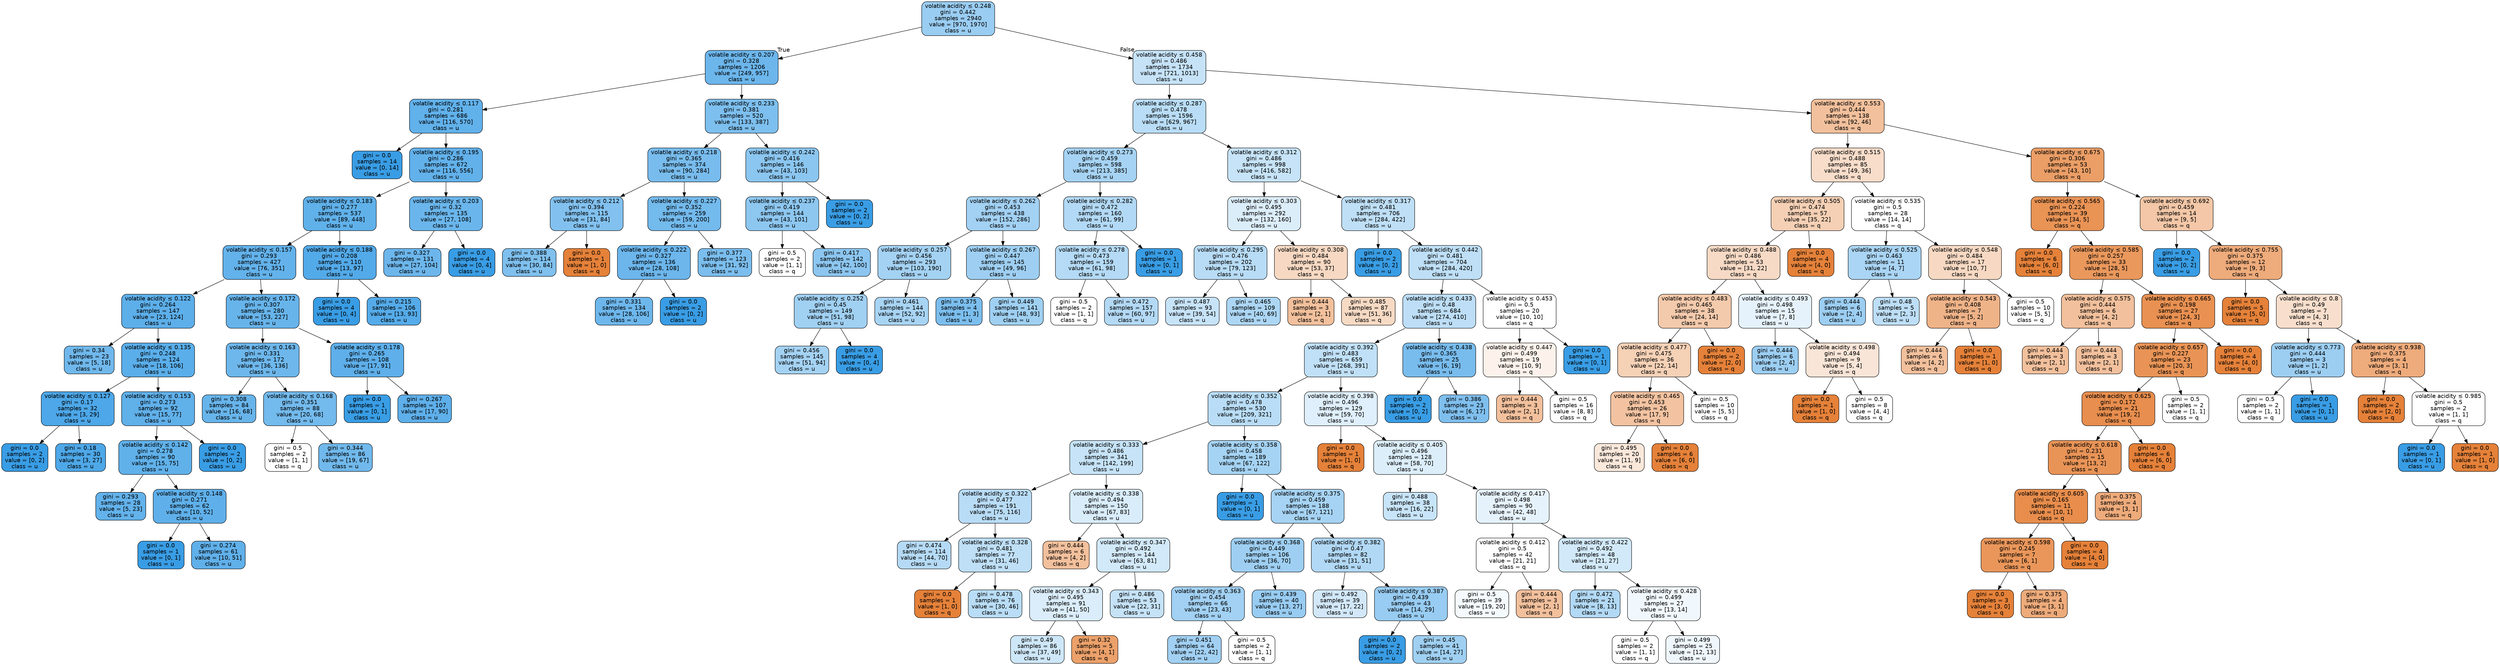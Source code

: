 digraph Tree {
node [shape=box, style="filled, rounded", color="black", fontname=helvetica] ;
edge [fontname=helvetica] ;
0 [label=<volatile acidity &le; 0.248<br/>gini = 0.442<br/>samples = 2940<br/>value = [970, 1970]<br/>class = u>, fillcolor="#399de581"] ;
1 [label=<volatile acidity &le; 0.207<br/>gini = 0.328<br/>samples = 1206<br/>value = [249, 957]<br/>class = u>, fillcolor="#399de5bd"] ;
0 -> 1 [labeldistance=2.5, labelangle=45, headlabel="True"] ;
2 [label=<volatile acidity &le; 0.117<br/>gini = 0.281<br/>samples = 686<br/>value = [116, 570]<br/>class = u>, fillcolor="#399de5cb"] ;
1 -> 2 ;
3 [label=<gini = 0.0<br/>samples = 14<br/>value = [0, 14]<br/>class = u>, fillcolor="#399de5ff"] ;
2 -> 3 ;
4 [label=<volatile acidity &le; 0.195<br/>gini = 0.286<br/>samples = 672<br/>value = [116, 556]<br/>class = u>, fillcolor="#399de5ca"] ;
2 -> 4 ;
5 [label=<volatile acidity &le; 0.183<br/>gini = 0.277<br/>samples = 537<br/>value = [89, 448]<br/>class = u>, fillcolor="#399de5cc"] ;
4 -> 5 ;
6 [label=<volatile acidity &le; 0.157<br/>gini = 0.293<br/>samples = 427<br/>value = [76, 351]<br/>class = u>, fillcolor="#399de5c8"] ;
5 -> 6 ;
7 [label=<volatile acidity &le; 0.122<br/>gini = 0.264<br/>samples = 147<br/>value = [23, 124]<br/>class = u>, fillcolor="#399de5d0"] ;
6 -> 7 ;
8 [label=<gini = 0.34<br/>samples = 23<br/>value = [5, 18]<br/>class = u>, fillcolor="#399de5b8"] ;
7 -> 8 ;
9 [label=<volatile acidity &le; 0.135<br/>gini = 0.248<br/>samples = 124<br/>value = [18, 106]<br/>class = u>, fillcolor="#399de5d4"] ;
7 -> 9 ;
10 [label=<volatile acidity &le; 0.127<br/>gini = 0.17<br/>samples = 32<br/>value = [3, 29]<br/>class = u>, fillcolor="#399de5e5"] ;
9 -> 10 ;
11 [label=<gini = 0.0<br/>samples = 2<br/>value = [0, 2]<br/>class = u>, fillcolor="#399de5ff"] ;
10 -> 11 ;
12 [label=<gini = 0.18<br/>samples = 30<br/>value = [3, 27]<br/>class = u>, fillcolor="#399de5e3"] ;
10 -> 12 ;
13 [label=<volatile acidity &le; 0.153<br/>gini = 0.273<br/>samples = 92<br/>value = [15, 77]<br/>class = u>, fillcolor="#399de5cd"] ;
9 -> 13 ;
14 [label=<volatile acidity &le; 0.142<br/>gini = 0.278<br/>samples = 90<br/>value = [15, 75]<br/>class = u>, fillcolor="#399de5cc"] ;
13 -> 14 ;
15 [label=<gini = 0.293<br/>samples = 28<br/>value = [5, 23]<br/>class = u>, fillcolor="#399de5c8"] ;
14 -> 15 ;
16 [label=<volatile acidity &le; 0.148<br/>gini = 0.271<br/>samples = 62<br/>value = [10, 52]<br/>class = u>, fillcolor="#399de5ce"] ;
14 -> 16 ;
17 [label=<gini = 0.0<br/>samples = 1<br/>value = [0, 1]<br/>class = u>, fillcolor="#399de5ff"] ;
16 -> 17 ;
18 [label=<gini = 0.274<br/>samples = 61<br/>value = [10, 51]<br/>class = u>, fillcolor="#399de5cd"] ;
16 -> 18 ;
19 [label=<gini = 0.0<br/>samples = 2<br/>value = [0, 2]<br/>class = u>, fillcolor="#399de5ff"] ;
13 -> 19 ;
20 [label=<volatile acidity &le; 0.172<br/>gini = 0.307<br/>samples = 280<br/>value = [53, 227]<br/>class = u>, fillcolor="#399de5c3"] ;
6 -> 20 ;
21 [label=<volatile acidity &le; 0.163<br/>gini = 0.331<br/>samples = 172<br/>value = [36, 136]<br/>class = u>, fillcolor="#399de5bb"] ;
20 -> 21 ;
22 [label=<gini = 0.308<br/>samples = 84<br/>value = [16, 68]<br/>class = u>, fillcolor="#399de5c3"] ;
21 -> 22 ;
23 [label=<volatile acidity &le; 0.168<br/>gini = 0.351<br/>samples = 88<br/>value = [20, 68]<br/>class = u>, fillcolor="#399de5b4"] ;
21 -> 23 ;
24 [label=<gini = 0.5<br/>samples = 2<br/>value = [1, 1]<br/>class = q>, fillcolor="#e5813900"] ;
23 -> 24 ;
25 [label=<gini = 0.344<br/>samples = 86<br/>value = [19, 67]<br/>class = u>, fillcolor="#399de5b7"] ;
23 -> 25 ;
26 [label=<volatile acidity &le; 0.178<br/>gini = 0.265<br/>samples = 108<br/>value = [17, 91]<br/>class = u>, fillcolor="#399de5cf"] ;
20 -> 26 ;
27 [label=<gini = 0.0<br/>samples = 1<br/>value = [0, 1]<br/>class = u>, fillcolor="#399de5ff"] ;
26 -> 27 ;
28 [label=<gini = 0.267<br/>samples = 107<br/>value = [17, 90]<br/>class = u>, fillcolor="#399de5cf"] ;
26 -> 28 ;
29 [label=<volatile acidity &le; 0.188<br/>gini = 0.208<br/>samples = 110<br/>value = [13, 97]<br/>class = u>, fillcolor="#399de5dd"] ;
5 -> 29 ;
30 [label=<gini = 0.0<br/>samples = 4<br/>value = [0, 4]<br/>class = u>, fillcolor="#399de5ff"] ;
29 -> 30 ;
31 [label=<gini = 0.215<br/>samples = 106<br/>value = [13, 93]<br/>class = u>, fillcolor="#399de5db"] ;
29 -> 31 ;
32 [label=<volatile acidity &le; 0.203<br/>gini = 0.32<br/>samples = 135<br/>value = [27, 108]<br/>class = u>, fillcolor="#399de5bf"] ;
4 -> 32 ;
33 [label=<gini = 0.327<br/>samples = 131<br/>value = [27, 104]<br/>class = u>, fillcolor="#399de5bd"] ;
32 -> 33 ;
34 [label=<gini = 0.0<br/>samples = 4<br/>value = [0, 4]<br/>class = u>, fillcolor="#399de5ff"] ;
32 -> 34 ;
35 [label=<volatile acidity &le; 0.233<br/>gini = 0.381<br/>samples = 520<br/>value = [133, 387]<br/>class = u>, fillcolor="#399de5a7"] ;
1 -> 35 ;
36 [label=<volatile acidity &le; 0.218<br/>gini = 0.365<br/>samples = 374<br/>value = [90, 284]<br/>class = u>, fillcolor="#399de5ae"] ;
35 -> 36 ;
37 [label=<volatile acidity &le; 0.212<br/>gini = 0.394<br/>samples = 115<br/>value = [31, 84]<br/>class = u>, fillcolor="#399de5a1"] ;
36 -> 37 ;
38 [label=<gini = 0.388<br/>samples = 114<br/>value = [30, 84]<br/>class = u>, fillcolor="#399de5a4"] ;
37 -> 38 ;
39 [label=<gini = 0.0<br/>samples = 1<br/>value = [1, 0]<br/>class = q>, fillcolor="#e58139ff"] ;
37 -> 39 ;
40 [label=<volatile acidity &le; 0.227<br/>gini = 0.352<br/>samples = 259<br/>value = [59, 200]<br/>class = u>, fillcolor="#399de5b4"] ;
36 -> 40 ;
41 [label=<volatile acidity &le; 0.222<br/>gini = 0.327<br/>samples = 136<br/>value = [28, 108]<br/>class = u>, fillcolor="#399de5bd"] ;
40 -> 41 ;
42 [label=<gini = 0.331<br/>samples = 134<br/>value = [28, 106]<br/>class = u>, fillcolor="#399de5bc"] ;
41 -> 42 ;
43 [label=<gini = 0.0<br/>samples = 2<br/>value = [0, 2]<br/>class = u>, fillcolor="#399de5ff"] ;
41 -> 43 ;
44 [label=<gini = 0.377<br/>samples = 123<br/>value = [31, 92]<br/>class = u>, fillcolor="#399de5a9"] ;
40 -> 44 ;
45 [label=<volatile acidity &le; 0.242<br/>gini = 0.416<br/>samples = 146<br/>value = [43, 103]<br/>class = u>, fillcolor="#399de595"] ;
35 -> 45 ;
46 [label=<volatile acidity &le; 0.237<br/>gini = 0.419<br/>samples = 144<br/>value = [43, 101]<br/>class = u>, fillcolor="#399de592"] ;
45 -> 46 ;
47 [label=<gini = 0.5<br/>samples = 2<br/>value = [1, 1]<br/>class = q>, fillcolor="#e5813900"] ;
46 -> 47 ;
48 [label=<gini = 0.417<br/>samples = 142<br/>value = [42, 100]<br/>class = u>, fillcolor="#399de594"] ;
46 -> 48 ;
49 [label=<gini = 0.0<br/>samples = 2<br/>value = [0, 2]<br/>class = u>, fillcolor="#399de5ff"] ;
45 -> 49 ;
50 [label=<volatile acidity &le; 0.458<br/>gini = 0.486<br/>samples = 1734<br/>value = [721, 1013]<br/>class = u>, fillcolor="#399de54a"] ;
0 -> 50 [labeldistance=2.5, labelangle=-45, headlabel="False"] ;
51 [label=<volatile acidity &le; 0.287<br/>gini = 0.478<br/>samples = 1596<br/>value = [629, 967]<br/>class = u>, fillcolor="#399de559"] ;
50 -> 51 ;
52 [label=<volatile acidity &le; 0.273<br/>gini = 0.459<br/>samples = 598<br/>value = [213, 385]<br/>class = u>, fillcolor="#399de572"] ;
51 -> 52 ;
53 [label=<volatile acidity &le; 0.262<br/>gini = 0.453<br/>samples = 438<br/>value = [152, 286]<br/>class = u>, fillcolor="#399de577"] ;
52 -> 53 ;
54 [label=<volatile acidity &le; 0.257<br/>gini = 0.456<br/>samples = 293<br/>value = [103, 190]<br/>class = u>, fillcolor="#399de575"] ;
53 -> 54 ;
55 [label=<volatile acidity &le; 0.252<br/>gini = 0.45<br/>samples = 149<br/>value = [51, 98]<br/>class = u>, fillcolor="#399de57a"] ;
54 -> 55 ;
56 [label=<gini = 0.456<br/>samples = 145<br/>value = [51, 94]<br/>class = u>, fillcolor="#399de575"] ;
55 -> 56 ;
57 [label=<gini = 0.0<br/>samples = 4<br/>value = [0, 4]<br/>class = u>, fillcolor="#399de5ff"] ;
55 -> 57 ;
58 [label=<gini = 0.461<br/>samples = 144<br/>value = [52, 92]<br/>class = u>, fillcolor="#399de56f"] ;
54 -> 58 ;
59 [label=<volatile acidity &le; 0.267<br/>gini = 0.447<br/>samples = 145<br/>value = [49, 96]<br/>class = u>, fillcolor="#399de57d"] ;
53 -> 59 ;
60 [label=<gini = 0.375<br/>samples = 4<br/>value = [1, 3]<br/>class = u>, fillcolor="#399de5aa"] ;
59 -> 60 ;
61 [label=<gini = 0.449<br/>samples = 141<br/>value = [48, 93]<br/>class = u>, fillcolor="#399de57b"] ;
59 -> 61 ;
62 [label=<volatile acidity &le; 0.282<br/>gini = 0.472<br/>samples = 160<br/>value = [61, 99]<br/>class = u>, fillcolor="#399de562"] ;
52 -> 62 ;
63 [label=<volatile acidity &le; 0.278<br/>gini = 0.473<br/>samples = 159<br/>value = [61, 98]<br/>class = u>, fillcolor="#399de560"] ;
62 -> 63 ;
64 [label=<gini = 0.5<br/>samples = 2<br/>value = [1, 1]<br/>class = q>, fillcolor="#e5813900"] ;
63 -> 64 ;
65 [label=<gini = 0.472<br/>samples = 157<br/>value = [60, 97]<br/>class = u>, fillcolor="#399de561"] ;
63 -> 65 ;
66 [label=<gini = 0.0<br/>samples = 1<br/>value = [0, 1]<br/>class = u>, fillcolor="#399de5ff"] ;
62 -> 66 ;
67 [label=<volatile acidity &le; 0.312<br/>gini = 0.486<br/>samples = 998<br/>value = [416, 582]<br/>class = u>, fillcolor="#399de549"] ;
51 -> 67 ;
68 [label=<volatile acidity &le; 0.303<br/>gini = 0.495<br/>samples = 292<br/>value = [132, 160]<br/>class = u>, fillcolor="#399de52d"] ;
67 -> 68 ;
69 [label=<volatile acidity &le; 0.295<br/>gini = 0.476<br/>samples = 202<br/>value = [79, 123]<br/>class = u>, fillcolor="#399de55b"] ;
68 -> 69 ;
70 [label=<gini = 0.487<br/>samples = 93<br/>value = [39, 54]<br/>class = u>, fillcolor="#399de547"] ;
69 -> 70 ;
71 [label=<gini = 0.465<br/>samples = 109<br/>value = [40, 69]<br/>class = u>, fillcolor="#399de56b"] ;
69 -> 71 ;
72 [label=<volatile acidity &le; 0.308<br/>gini = 0.484<br/>samples = 90<br/>value = [53, 37]<br/>class = q>, fillcolor="#e581394d"] ;
68 -> 72 ;
73 [label=<gini = 0.444<br/>samples = 3<br/>value = [2, 1]<br/>class = q>, fillcolor="#e581397f"] ;
72 -> 73 ;
74 [label=<gini = 0.485<br/>samples = 87<br/>value = [51, 36]<br/>class = q>, fillcolor="#e581394b"] ;
72 -> 74 ;
75 [label=<volatile acidity &le; 0.317<br/>gini = 0.481<br/>samples = 706<br/>value = [284, 422]<br/>class = u>, fillcolor="#399de553"] ;
67 -> 75 ;
76 [label=<gini = 0.0<br/>samples = 2<br/>value = [0, 2]<br/>class = u>, fillcolor="#399de5ff"] ;
75 -> 76 ;
77 [label=<volatile acidity &le; 0.442<br/>gini = 0.481<br/>samples = 704<br/>value = [284, 420]<br/>class = u>, fillcolor="#399de553"] ;
75 -> 77 ;
78 [label=<volatile acidity &le; 0.433<br/>gini = 0.48<br/>samples = 684<br/>value = [274, 410]<br/>class = u>, fillcolor="#399de555"] ;
77 -> 78 ;
79 [label=<volatile acidity &le; 0.392<br/>gini = 0.483<br/>samples = 659<br/>value = [268, 391]<br/>class = u>, fillcolor="#399de550"] ;
78 -> 79 ;
80 [label=<volatile acidity &le; 0.352<br/>gini = 0.478<br/>samples = 530<br/>value = [209, 321]<br/>class = u>, fillcolor="#399de559"] ;
79 -> 80 ;
81 [label=<volatile acidity &le; 0.333<br/>gini = 0.486<br/>samples = 341<br/>value = [142, 199]<br/>class = u>, fillcolor="#399de549"] ;
80 -> 81 ;
82 [label=<volatile acidity &le; 0.322<br/>gini = 0.477<br/>samples = 191<br/>value = [75, 116]<br/>class = u>, fillcolor="#399de55a"] ;
81 -> 82 ;
83 [label=<gini = 0.474<br/>samples = 114<br/>value = [44, 70]<br/>class = u>, fillcolor="#399de55f"] ;
82 -> 83 ;
84 [label=<volatile acidity &le; 0.328<br/>gini = 0.481<br/>samples = 77<br/>value = [31, 46]<br/>class = u>, fillcolor="#399de553"] ;
82 -> 84 ;
85 [label=<gini = 0.0<br/>samples = 1<br/>value = [1, 0]<br/>class = q>, fillcolor="#e58139ff"] ;
84 -> 85 ;
86 [label=<gini = 0.478<br/>samples = 76<br/>value = [30, 46]<br/>class = u>, fillcolor="#399de559"] ;
84 -> 86 ;
87 [label=<volatile acidity &le; 0.338<br/>gini = 0.494<br/>samples = 150<br/>value = [67, 83]<br/>class = u>, fillcolor="#399de531"] ;
81 -> 87 ;
88 [label=<gini = 0.444<br/>samples = 6<br/>value = [4, 2]<br/>class = q>, fillcolor="#e581397f"] ;
87 -> 88 ;
89 [label=<volatile acidity &le; 0.347<br/>gini = 0.492<br/>samples = 144<br/>value = [63, 81]<br/>class = u>, fillcolor="#399de539"] ;
87 -> 89 ;
90 [label=<volatile acidity &le; 0.343<br/>gini = 0.495<br/>samples = 91<br/>value = [41, 50]<br/>class = u>, fillcolor="#399de52e"] ;
89 -> 90 ;
91 [label=<gini = 0.49<br/>samples = 86<br/>value = [37, 49]<br/>class = u>, fillcolor="#399de53e"] ;
90 -> 91 ;
92 [label=<gini = 0.32<br/>samples = 5<br/>value = [4, 1]<br/>class = q>, fillcolor="#e58139bf"] ;
90 -> 92 ;
93 [label=<gini = 0.486<br/>samples = 53<br/>value = [22, 31]<br/>class = u>, fillcolor="#399de54a"] ;
89 -> 93 ;
94 [label=<volatile acidity &le; 0.358<br/>gini = 0.458<br/>samples = 189<br/>value = [67, 122]<br/>class = u>, fillcolor="#399de573"] ;
80 -> 94 ;
95 [label=<gini = 0.0<br/>samples = 1<br/>value = [0, 1]<br/>class = u>, fillcolor="#399de5ff"] ;
94 -> 95 ;
96 [label=<volatile acidity &le; 0.375<br/>gini = 0.459<br/>samples = 188<br/>value = [67, 121]<br/>class = u>, fillcolor="#399de572"] ;
94 -> 96 ;
97 [label=<volatile acidity &le; 0.368<br/>gini = 0.449<br/>samples = 106<br/>value = [36, 70]<br/>class = u>, fillcolor="#399de57c"] ;
96 -> 97 ;
98 [label=<volatile acidity &le; 0.363<br/>gini = 0.454<br/>samples = 66<br/>value = [23, 43]<br/>class = u>, fillcolor="#399de577"] ;
97 -> 98 ;
99 [label=<gini = 0.451<br/>samples = 64<br/>value = [22, 42]<br/>class = u>, fillcolor="#399de579"] ;
98 -> 99 ;
100 [label=<gini = 0.5<br/>samples = 2<br/>value = [1, 1]<br/>class = q>, fillcolor="#e5813900"] ;
98 -> 100 ;
101 [label=<gini = 0.439<br/>samples = 40<br/>value = [13, 27]<br/>class = u>, fillcolor="#399de584"] ;
97 -> 101 ;
102 [label=<volatile acidity &le; 0.382<br/>gini = 0.47<br/>samples = 82<br/>value = [31, 51]<br/>class = u>, fillcolor="#399de564"] ;
96 -> 102 ;
103 [label=<gini = 0.492<br/>samples = 39<br/>value = [17, 22]<br/>class = u>, fillcolor="#399de53a"] ;
102 -> 103 ;
104 [label=<volatile acidity &le; 0.387<br/>gini = 0.439<br/>samples = 43<br/>value = [14, 29]<br/>class = u>, fillcolor="#399de584"] ;
102 -> 104 ;
105 [label=<gini = 0.0<br/>samples = 2<br/>value = [0, 2]<br/>class = u>, fillcolor="#399de5ff"] ;
104 -> 105 ;
106 [label=<gini = 0.45<br/>samples = 41<br/>value = [14, 27]<br/>class = u>, fillcolor="#399de57b"] ;
104 -> 106 ;
107 [label=<volatile acidity &le; 0.398<br/>gini = 0.496<br/>samples = 129<br/>value = [59, 70]<br/>class = u>, fillcolor="#399de528"] ;
79 -> 107 ;
108 [label=<gini = 0.0<br/>samples = 1<br/>value = [1, 0]<br/>class = q>, fillcolor="#e58139ff"] ;
107 -> 108 ;
109 [label=<volatile acidity &le; 0.405<br/>gini = 0.496<br/>samples = 128<br/>value = [58, 70]<br/>class = u>, fillcolor="#399de52c"] ;
107 -> 109 ;
110 [label=<gini = 0.488<br/>samples = 38<br/>value = [16, 22]<br/>class = u>, fillcolor="#399de546"] ;
109 -> 110 ;
111 [label=<volatile acidity &le; 0.417<br/>gini = 0.498<br/>samples = 90<br/>value = [42, 48]<br/>class = u>, fillcolor="#399de520"] ;
109 -> 111 ;
112 [label=<volatile acidity &le; 0.412<br/>gini = 0.5<br/>samples = 42<br/>value = [21, 21]<br/>class = q>, fillcolor="#e5813900"] ;
111 -> 112 ;
113 [label=<gini = 0.5<br/>samples = 39<br/>value = [19, 20]<br/>class = u>, fillcolor="#399de50d"] ;
112 -> 113 ;
114 [label=<gini = 0.444<br/>samples = 3<br/>value = [2, 1]<br/>class = q>, fillcolor="#e581397f"] ;
112 -> 114 ;
115 [label=<volatile acidity &le; 0.422<br/>gini = 0.492<br/>samples = 48<br/>value = [21, 27]<br/>class = u>, fillcolor="#399de539"] ;
111 -> 115 ;
116 [label=<gini = 0.472<br/>samples = 21<br/>value = [8, 13]<br/>class = u>, fillcolor="#399de562"] ;
115 -> 116 ;
117 [label=<volatile acidity &le; 0.428<br/>gini = 0.499<br/>samples = 27<br/>value = [13, 14]<br/>class = u>, fillcolor="#399de512"] ;
115 -> 117 ;
118 [label=<gini = 0.5<br/>samples = 2<br/>value = [1, 1]<br/>class = q>, fillcolor="#e5813900"] ;
117 -> 118 ;
119 [label=<gini = 0.499<br/>samples = 25<br/>value = [12, 13]<br/>class = u>, fillcolor="#399de514"] ;
117 -> 119 ;
120 [label=<volatile acidity &le; 0.438<br/>gini = 0.365<br/>samples = 25<br/>value = [6, 19]<br/>class = u>, fillcolor="#399de5ae"] ;
78 -> 120 ;
121 [label=<gini = 0.0<br/>samples = 2<br/>value = [0, 2]<br/>class = u>, fillcolor="#399de5ff"] ;
120 -> 121 ;
122 [label=<gini = 0.386<br/>samples = 23<br/>value = [6, 17]<br/>class = u>, fillcolor="#399de5a5"] ;
120 -> 122 ;
123 [label=<volatile acidity &le; 0.453<br/>gini = 0.5<br/>samples = 20<br/>value = [10, 10]<br/>class = q>, fillcolor="#e5813900"] ;
77 -> 123 ;
124 [label=<volatile acidity &le; 0.447<br/>gini = 0.499<br/>samples = 19<br/>value = [10, 9]<br/>class = q>, fillcolor="#e5813919"] ;
123 -> 124 ;
125 [label=<gini = 0.444<br/>samples = 3<br/>value = [2, 1]<br/>class = q>, fillcolor="#e581397f"] ;
124 -> 125 ;
126 [label=<gini = 0.5<br/>samples = 16<br/>value = [8, 8]<br/>class = q>, fillcolor="#e5813900"] ;
124 -> 126 ;
127 [label=<gini = 0.0<br/>samples = 1<br/>value = [0, 1]<br/>class = u>, fillcolor="#399de5ff"] ;
123 -> 127 ;
128 [label=<volatile acidity &le; 0.553<br/>gini = 0.444<br/>samples = 138<br/>value = [92, 46]<br/>class = q>, fillcolor="#e581397f"] ;
50 -> 128 ;
129 [label=<volatile acidity &le; 0.515<br/>gini = 0.488<br/>samples = 85<br/>value = [49, 36]<br/>class = q>, fillcolor="#e5813944"] ;
128 -> 129 ;
130 [label=<volatile acidity &le; 0.505<br/>gini = 0.474<br/>samples = 57<br/>value = [35, 22]<br/>class = q>, fillcolor="#e581395f"] ;
129 -> 130 ;
131 [label=<volatile acidity &le; 0.488<br/>gini = 0.486<br/>samples = 53<br/>value = [31, 22]<br/>class = q>, fillcolor="#e581394a"] ;
130 -> 131 ;
132 [label=<volatile acidity &le; 0.483<br/>gini = 0.465<br/>samples = 38<br/>value = [24, 14]<br/>class = q>, fillcolor="#e581396a"] ;
131 -> 132 ;
133 [label=<volatile acidity &le; 0.477<br/>gini = 0.475<br/>samples = 36<br/>value = [22, 14]<br/>class = q>, fillcolor="#e581395d"] ;
132 -> 133 ;
134 [label=<volatile acidity &le; 0.465<br/>gini = 0.453<br/>samples = 26<br/>value = [17, 9]<br/>class = q>, fillcolor="#e5813978"] ;
133 -> 134 ;
135 [label=<gini = 0.495<br/>samples = 20<br/>value = [11, 9]<br/>class = q>, fillcolor="#e581392e"] ;
134 -> 135 ;
136 [label=<gini = 0.0<br/>samples = 6<br/>value = [6, 0]<br/>class = q>, fillcolor="#e58139ff"] ;
134 -> 136 ;
137 [label=<gini = 0.5<br/>samples = 10<br/>value = [5, 5]<br/>class = q>, fillcolor="#e5813900"] ;
133 -> 137 ;
138 [label=<gini = 0.0<br/>samples = 2<br/>value = [2, 0]<br/>class = q>, fillcolor="#e58139ff"] ;
132 -> 138 ;
139 [label=<volatile acidity &le; 0.493<br/>gini = 0.498<br/>samples = 15<br/>value = [7, 8]<br/>class = u>, fillcolor="#399de520"] ;
131 -> 139 ;
140 [label=<gini = 0.444<br/>samples = 6<br/>value = [2, 4]<br/>class = u>, fillcolor="#399de57f"] ;
139 -> 140 ;
141 [label=<volatile acidity &le; 0.498<br/>gini = 0.494<br/>samples = 9<br/>value = [5, 4]<br/>class = q>, fillcolor="#e5813933"] ;
139 -> 141 ;
142 [label=<gini = 0.0<br/>samples = 1<br/>value = [1, 0]<br/>class = q>, fillcolor="#e58139ff"] ;
141 -> 142 ;
143 [label=<gini = 0.5<br/>samples = 8<br/>value = [4, 4]<br/>class = q>, fillcolor="#e5813900"] ;
141 -> 143 ;
144 [label=<gini = 0.0<br/>samples = 4<br/>value = [4, 0]<br/>class = q>, fillcolor="#e58139ff"] ;
130 -> 144 ;
145 [label=<volatile acidity &le; 0.535<br/>gini = 0.5<br/>samples = 28<br/>value = [14, 14]<br/>class = q>, fillcolor="#e5813900"] ;
129 -> 145 ;
146 [label=<volatile acidity &le; 0.525<br/>gini = 0.463<br/>samples = 11<br/>value = [4, 7]<br/>class = u>, fillcolor="#399de56d"] ;
145 -> 146 ;
147 [label=<gini = 0.444<br/>samples = 6<br/>value = [2, 4]<br/>class = u>, fillcolor="#399de57f"] ;
146 -> 147 ;
148 [label=<gini = 0.48<br/>samples = 5<br/>value = [2, 3]<br/>class = u>, fillcolor="#399de555"] ;
146 -> 148 ;
149 [label=<volatile acidity &le; 0.548<br/>gini = 0.484<br/>samples = 17<br/>value = [10, 7]<br/>class = q>, fillcolor="#e581394d"] ;
145 -> 149 ;
150 [label=<volatile acidity &le; 0.543<br/>gini = 0.408<br/>samples = 7<br/>value = [5, 2]<br/>class = q>, fillcolor="#e5813999"] ;
149 -> 150 ;
151 [label=<gini = 0.444<br/>samples = 6<br/>value = [4, 2]<br/>class = q>, fillcolor="#e581397f"] ;
150 -> 151 ;
152 [label=<gini = 0.0<br/>samples = 1<br/>value = [1, 0]<br/>class = q>, fillcolor="#e58139ff"] ;
150 -> 152 ;
153 [label=<gini = 0.5<br/>samples = 10<br/>value = [5, 5]<br/>class = q>, fillcolor="#e5813900"] ;
149 -> 153 ;
154 [label=<volatile acidity &le; 0.675<br/>gini = 0.306<br/>samples = 53<br/>value = [43, 10]<br/>class = q>, fillcolor="#e58139c4"] ;
128 -> 154 ;
155 [label=<volatile acidity &le; 0.565<br/>gini = 0.224<br/>samples = 39<br/>value = [34, 5]<br/>class = q>, fillcolor="#e58139da"] ;
154 -> 155 ;
156 [label=<gini = 0.0<br/>samples = 6<br/>value = [6, 0]<br/>class = q>, fillcolor="#e58139ff"] ;
155 -> 156 ;
157 [label=<volatile acidity &le; 0.585<br/>gini = 0.257<br/>samples = 33<br/>value = [28, 5]<br/>class = q>, fillcolor="#e58139d1"] ;
155 -> 157 ;
158 [label=<volatile acidity &le; 0.575<br/>gini = 0.444<br/>samples = 6<br/>value = [4, 2]<br/>class = q>, fillcolor="#e581397f"] ;
157 -> 158 ;
159 [label=<gini = 0.444<br/>samples = 3<br/>value = [2, 1]<br/>class = q>, fillcolor="#e581397f"] ;
158 -> 159 ;
160 [label=<gini = 0.444<br/>samples = 3<br/>value = [2, 1]<br/>class = q>, fillcolor="#e581397f"] ;
158 -> 160 ;
161 [label=<volatile acidity &le; 0.665<br/>gini = 0.198<br/>samples = 27<br/>value = [24, 3]<br/>class = q>, fillcolor="#e58139df"] ;
157 -> 161 ;
162 [label=<volatile acidity &le; 0.657<br/>gini = 0.227<br/>samples = 23<br/>value = [20, 3]<br/>class = q>, fillcolor="#e58139d9"] ;
161 -> 162 ;
163 [label=<volatile acidity &le; 0.625<br/>gini = 0.172<br/>samples = 21<br/>value = [19, 2]<br/>class = q>, fillcolor="#e58139e4"] ;
162 -> 163 ;
164 [label=<volatile acidity &le; 0.618<br/>gini = 0.231<br/>samples = 15<br/>value = [13, 2]<br/>class = q>, fillcolor="#e58139d8"] ;
163 -> 164 ;
165 [label=<volatile acidity &le; 0.605<br/>gini = 0.165<br/>samples = 11<br/>value = [10, 1]<br/>class = q>, fillcolor="#e58139e6"] ;
164 -> 165 ;
166 [label=<volatile acidity &le; 0.598<br/>gini = 0.245<br/>samples = 7<br/>value = [6, 1]<br/>class = q>, fillcolor="#e58139d4"] ;
165 -> 166 ;
167 [label=<gini = 0.0<br/>samples = 3<br/>value = [3, 0]<br/>class = q>, fillcolor="#e58139ff"] ;
166 -> 167 ;
168 [label=<gini = 0.375<br/>samples = 4<br/>value = [3, 1]<br/>class = q>, fillcolor="#e58139aa"] ;
166 -> 168 ;
169 [label=<gini = 0.0<br/>samples = 4<br/>value = [4, 0]<br/>class = q>, fillcolor="#e58139ff"] ;
165 -> 169 ;
170 [label=<gini = 0.375<br/>samples = 4<br/>value = [3, 1]<br/>class = q>, fillcolor="#e58139aa"] ;
164 -> 170 ;
171 [label=<gini = 0.0<br/>samples = 6<br/>value = [6, 0]<br/>class = q>, fillcolor="#e58139ff"] ;
163 -> 171 ;
172 [label=<gini = 0.5<br/>samples = 2<br/>value = [1, 1]<br/>class = q>, fillcolor="#e5813900"] ;
162 -> 172 ;
173 [label=<gini = 0.0<br/>samples = 4<br/>value = [4, 0]<br/>class = q>, fillcolor="#e58139ff"] ;
161 -> 173 ;
174 [label=<volatile acidity &le; 0.692<br/>gini = 0.459<br/>samples = 14<br/>value = [9, 5]<br/>class = q>, fillcolor="#e5813971"] ;
154 -> 174 ;
175 [label=<gini = 0.0<br/>samples = 2<br/>value = [0, 2]<br/>class = u>, fillcolor="#399de5ff"] ;
174 -> 175 ;
176 [label=<volatile acidity &le; 0.755<br/>gini = 0.375<br/>samples = 12<br/>value = [9, 3]<br/>class = q>, fillcolor="#e58139aa"] ;
174 -> 176 ;
177 [label=<gini = 0.0<br/>samples = 5<br/>value = [5, 0]<br/>class = q>, fillcolor="#e58139ff"] ;
176 -> 177 ;
178 [label=<volatile acidity &le; 0.8<br/>gini = 0.49<br/>samples = 7<br/>value = [4, 3]<br/>class = q>, fillcolor="#e5813940"] ;
176 -> 178 ;
179 [label=<volatile acidity &le; 0.773<br/>gini = 0.444<br/>samples = 3<br/>value = [1, 2]<br/>class = u>, fillcolor="#399de57f"] ;
178 -> 179 ;
180 [label=<gini = 0.5<br/>samples = 2<br/>value = [1, 1]<br/>class = q>, fillcolor="#e5813900"] ;
179 -> 180 ;
181 [label=<gini = 0.0<br/>samples = 1<br/>value = [0, 1]<br/>class = u>, fillcolor="#399de5ff"] ;
179 -> 181 ;
182 [label=<volatile acidity &le; 0.938<br/>gini = 0.375<br/>samples = 4<br/>value = [3, 1]<br/>class = q>, fillcolor="#e58139aa"] ;
178 -> 182 ;
183 [label=<gini = 0.0<br/>samples = 2<br/>value = [2, 0]<br/>class = q>, fillcolor="#e58139ff"] ;
182 -> 183 ;
184 [label=<volatile acidity &le; 0.985<br/>gini = 0.5<br/>samples = 2<br/>value = [1, 1]<br/>class = q>, fillcolor="#e5813900"] ;
182 -> 184 ;
185 [label=<gini = 0.0<br/>samples = 1<br/>value = [0, 1]<br/>class = u>, fillcolor="#399de5ff"] ;
184 -> 185 ;
186 [label=<gini = 0.0<br/>samples = 1<br/>value = [1, 0]<br/>class = q>, fillcolor="#e58139ff"] ;
184 -> 186 ;
}